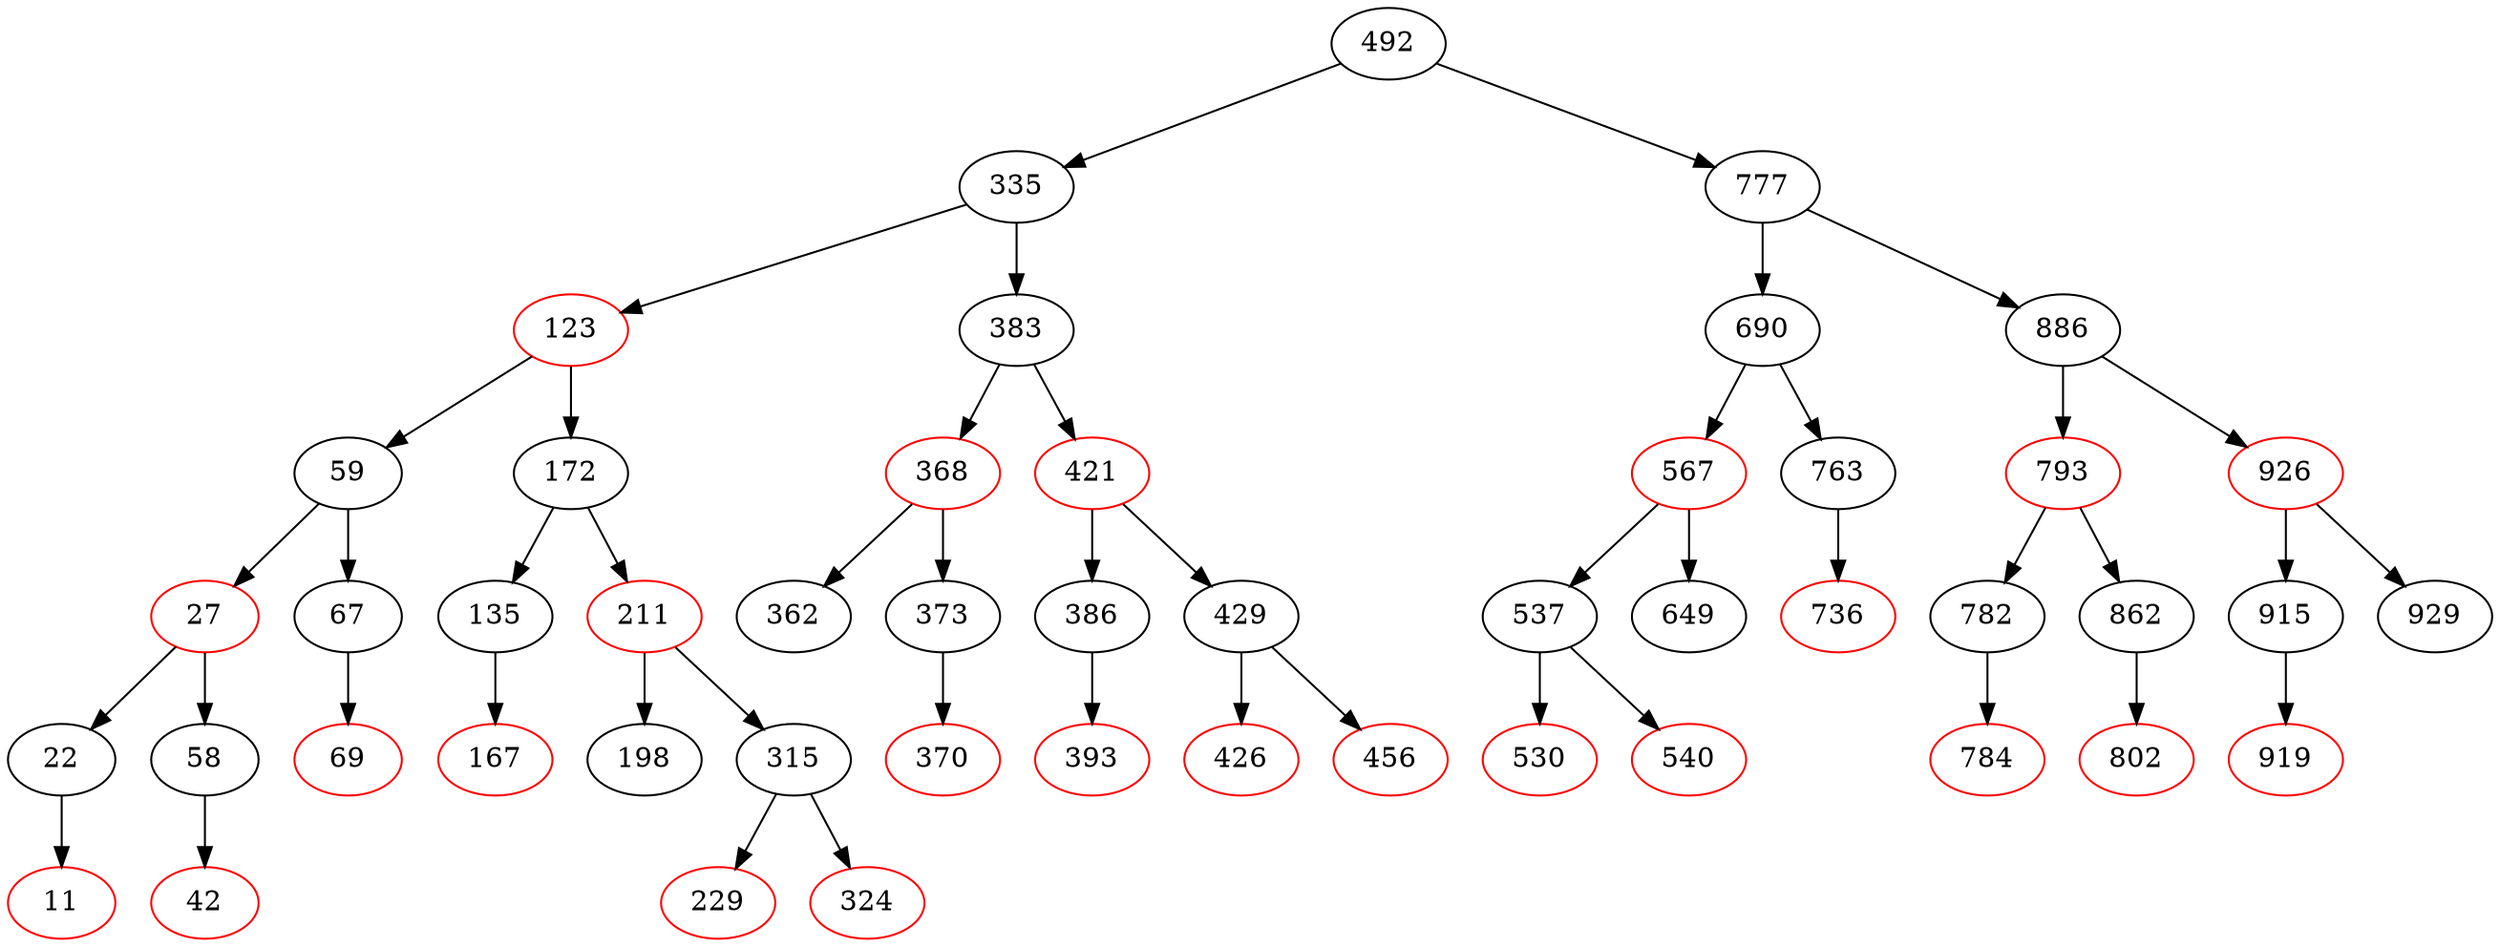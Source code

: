 digraph BST {
492 [label=492,color=black];
492 -> 335 ;
492 -> 777;
777 [label=777,color=black];
777 -> 690 ;
777 -> 886;
886 [label=886,color=black];
886 -> 793 ;
886 -> 926;
926 [label=926,color=red,fontcolour=red];
926 -> 915 ;
926 -> 929;
929 [label=929,color=black];
915 [label=915,color=black];
915 -> 919;
919 [label=919,color=red,fontcolour=red];
793 [label=793,color=red,fontcolour=red];
793 -> 782 ;
793 -> 862;
862 [label=862,color=black];
862 -> 802 ;
802 [label=802,color=red,fontcolour=red];
782 [label=782,color=black];
782 -> 784;
784 [label=784,color=red,fontcolour=red];
690 [label=690,color=black];
690 -> 567 ;
690 -> 763;
763 [label=763,color=black];
763 -> 736 ;
736 [label=736,color=red,fontcolour=red];
567 [label=567,color=red,fontcolour=red];
567 -> 537 ;
567 -> 649;
649 [label=649,color=black];
537 [label=537,color=black];
537 -> 530 ;
537 -> 540;
540 [label=540,color=red,fontcolour=red];
530 [label=530,color=red,fontcolour=red];
335 [label=335,color=black];
335 -> 123 ;
335 -> 383;
383 [label=383,color=black];
383 -> 368 ;
383 -> 421;
421 [label=421,color=red,fontcolour=red];
421 -> 386 ;
421 -> 429;
429 [label=429,color=black];
429 -> 426 ;
429 -> 456;
456 [label=456,color=red,fontcolour=red];
426 [label=426,color=red,fontcolour=red];
386 [label=386,color=black];
386 -> 393;
393 [label=393,color=red,fontcolour=red];
368 [label=368,color=red,fontcolour=red];
368 -> 362 ;
368 -> 373;
373 [label=373,color=black];
373 -> 370 ;
370 [label=370,color=red,fontcolour=red];
362 [label=362,color=black];
123 [label=123,color=red,fontcolour=red];
123 -> 59 ;
123 -> 172;
172 [label=172,color=black];
172 -> 135 ;
172 -> 211;
211 [label=211,color=red,fontcolour=red];
211 -> 198 ;
211 -> 315;
315 [label=315,color=black];
315 -> 229 ;
315 -> 324;
324 [label=324,color=red,fontcolour=red];
229 [label=229,color=red,fontcolour=red];
198 [label=198,color=black];
135 [label=135,color=black];
135 -> 167;
167 [label=167,color=red,fontcolour=red];
59 [label=59,color=black];
59 -> 27 ;
59 -> 67;
67 [label=67,color=black];
67 -> 69;
69 [label=69,color=red,fontcolour=red];
27 [label=27,color=red,fontcolour=red];
27 -> 22 ;
27 -> 58;
58 [label=58,color=black];
58 -> 42 ;
42 [label=42,color=red,fontcolour=red];
22 [label=22,color=black];
22 -> 11 ;
11 [label=11,color=red,fontcolour=red];
}
